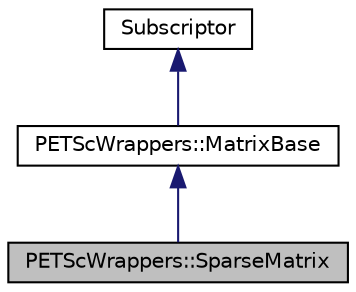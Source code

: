 digraph "PETScWrappers::SparseMatrix"
{
 // LATEX_PDF_SIZE
  edge [fontname="Helvetica",fontsize="10",labelfontname="Helvetica",labelfontsize="10"];
  node [fontname="Helvetica",fontsize="10",shape=record];
  Node1 [label="PETScWrappers::SparseMatrix",height=0.2,width=0.4,color="black", fillcolor="grey75", style="filled", fontcolor="black",tooltip=" "];
  Node2 -> Node1 [dir="back",color="midnightblue",fontsize="10",style="solid",fontname="Helvetica"];
  Node2 [label="PETScWrappers::MatrixBase",height=0.2,width=0.4,color="black", fillcolor="white", style="filled",URL="$classPETScWrappers_1_1MatrixBase.html",tooltip=" "];
  Node3 -> Node2 [dir="back",color="midnightblue",fontsize="10",style="solid",fontname="Helvetica"];
  Node3 [label="Subscriptor",height=0.2,width=0.4,color="black", fillcolor="white", style="filled",URL="$classSubscriptor.html",tooltip=" "];
}
